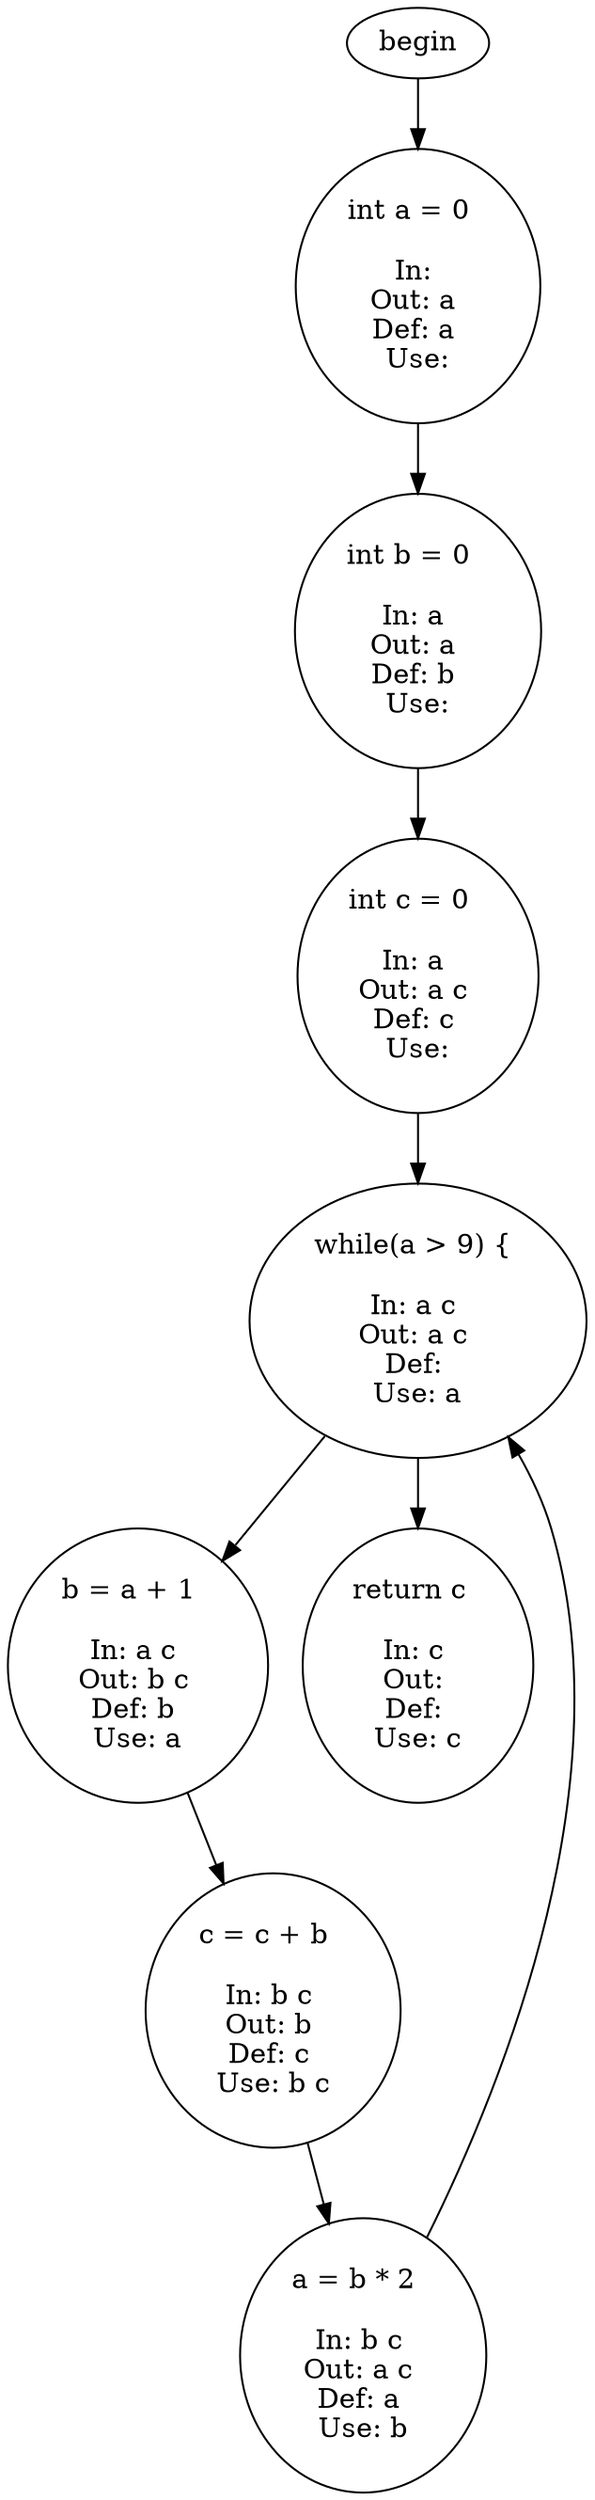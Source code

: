 digraph homework2b { 
"begin"->" int a = 0 "
" int a = 0 "->" int b = 0 ";
" int b = 0 "->" int c = 0 ";
" int c = 0 "->" while(a > 9) {";
" while(a > 9) {"->" b = a + 1 ";
" while(a > 9) {"->" return c ";
" b = a + 1 "->" c = c + b ";
" c = c + b "->" a = b * 2 ";
" a = b * 2 "->" while(a > 9) {";
" int a = 0 " [label="int a = 0  

In: 
Out: a 
Def: a 
Use:"];
" int b = 0 " [label="int b = 0  

In: a 
Out: a 
Def: b 
Use:"];
" int c = 0 " [label="int c = 0  

In: a 
Out: a c 
Def: c 
Use:"];
" while(a > 9) {" [label="while(a > 9) { 

In: a c 
Out: a c 
Def: 
Use: a"];
" b = a + 1 " [label="b = a + 1  

In: a c 
Out: b c 
Def: b 
Use: a"];
" c = c + b " [label="c = c + b  

In: b c 
Out: b 
Def: c 
Use: b c"];
" a = b * 2 " [label="a = b * 2  

In: b c 
Out: a c 
Def: a 
Use: b"];
" return c " [label="return c  

In: c 
Out: 
Def: 
Use: c"];
}

